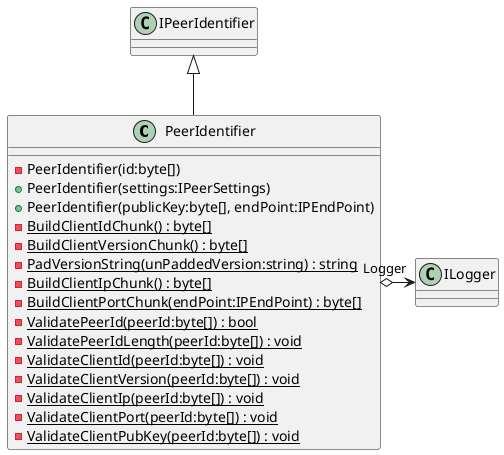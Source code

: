 @startuml
class PeerIdentifier {
    - PeerIdentifier(id:byte[])
    + PeerIdentifier(settings:IPeerSettings)
    + PeerIdentifier(publicKey:byte[], endPoint:IPEndPoint)
    - {static} BuildClientIdChunk() : byte[]
    - {static} BuildClientVersionChunk() : byte[]
    - {static} PadVersionString(unPaddedVersion:string) : string
    - {static} BuildClientIpChunk() : byte[]
    - {static} BuildClientPortChunk(endPoint:IPEndPoint) : byte[]
    - {static} ValidatePeerId(peerId:byte[]) : bool
    - {static} ValidatePeerIdLength(peerId:byte[]) : void
    - {static} ValidateClientId(peerId:byte[]) : void
    - {static} ValidateClientVersion(peerId:byte[]) : void
    - {static} ValidateClientIp(peerId:byte[]) : void
    - {static} ValidateClientPort(peerId:byte[]) : void
    - {static} ValidateClientPubKey(peerId:byte[]) : void
}
IPeerIdentifier <|-- PeerIdentifier
PeerIdentifier o-> "Logger" ILogger
@enduml
